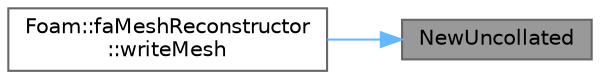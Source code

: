 digraph "NewUncollated"
{
 // LATEX_PDF_SIZE
  bgcolor="transparent";
  edge [fontname=Helvetica,fontsize=10,labelfontname=Helvetica,labelfontsize=10];
  node [fontname=Helvetica,fontsize=10,shape=box,height=0.2,width=0.4];
  rankdir="RL";
  Node1 [id="Node000001",label="NewUncollated",height=0.2,width=0.4,color="gray40", fillcolor="grey60", style="filled", fontcolor="black",tooltip=" "];
  Node1 -> Node2 [id="edge1_Node000001_Node000002",dir="back",color="steelblue1",style="solid",tooltip=" "];
  Node2 [id="Node000002",label="Foam::faMeshReconstructor\l::writeMesh",height=0.2,width=0.4,color="grey40", fillcolor="white", style="filled",URL="$classFoam_1_1faMeshReconstructor.html#ac16dca538587330e8b4bfb813d715511",tooltip=" "];
}

